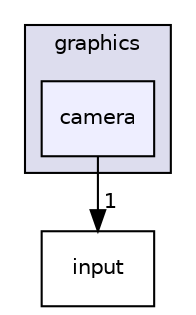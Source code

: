 digraph "engine/includes/graphics/camera" {
  compound=true
  node [ fontsize="10", fontname="Helvetica"];
  edge [ labelfontsize="10", labelfontname="Helvetica"];
  subgraph clusterdir_2b56745026db6f0383665739727baae4 {
    graph [ bgcolor="#ddddee", pencolor="black", label="graphics" fontname="Helvetica", fontsize="10", URL="dir_2b56745026db6f0383665739727baae4.html"]
  dir_a5b8a17c3492a62c4fdb67c9fea097b3 [shape=box, label="camera", style="filled", fillcolor="#eeeeff", pencolor="black", URL="dir_a5b8a17c3492a62c4fdb67c9fea097b3.html"];
  }
  dir_d6b60aed5076e1c1461294af75886ef5 [shape=box label="input" URL="dir_d6b60aed5076e1c1461294af75886ef5.html"];
  dir_a5b8a17c3492a62c4fdb67c9fea097b3->dir_d6b60aed5076e1c1461294af75886ef5 [headlabel="1", labeldistance=1.5 headhref="dir_000007_000011.html"];
}
